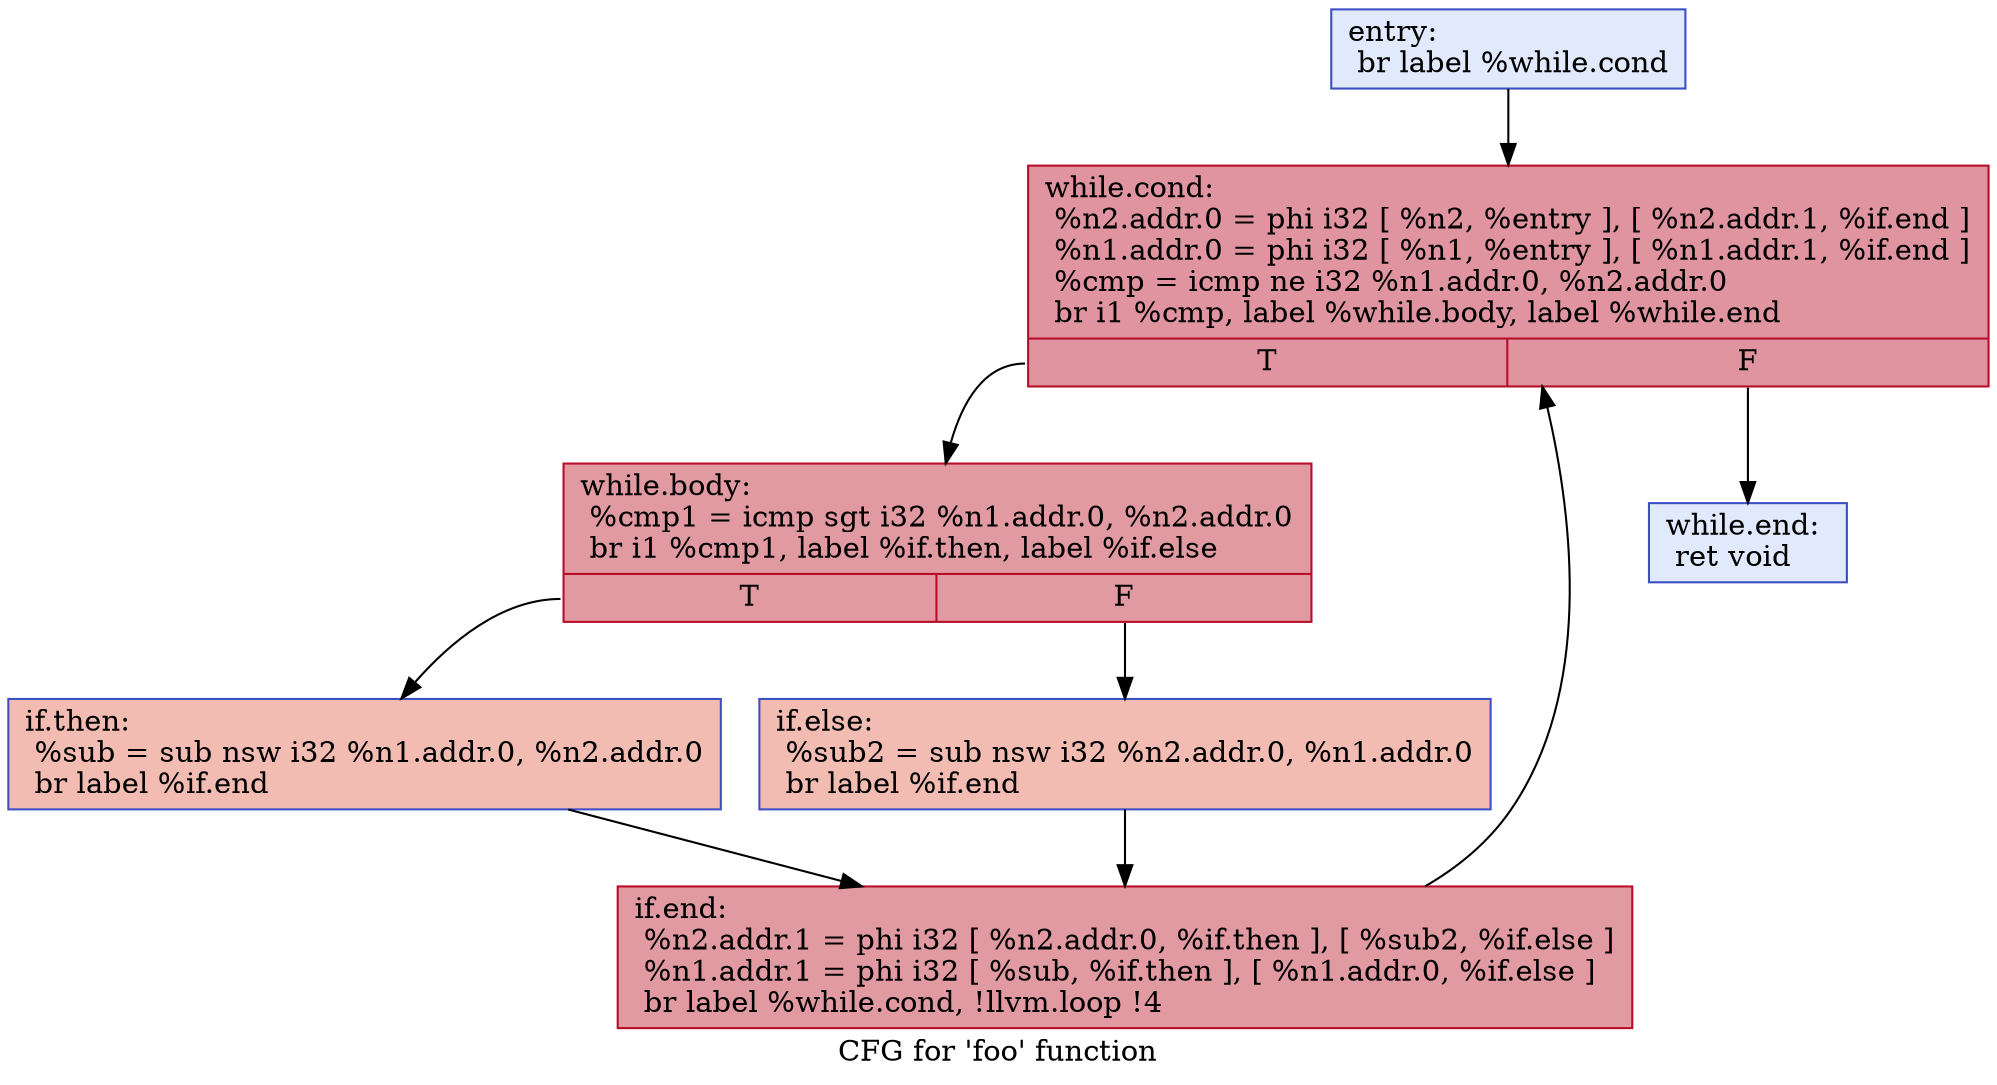 digraph "CFG for 'foo' function" {
	label="CFG for 'foo' function";

	Node0x55575b055500 [shape=record,color="#3d50c3ff", style=filled, fillcolor="#b9d0f970",label="{entry:\l  br label %while.cond\l}"];
	Node0x55575b055500 -> Node0x55575b0555b0;
	Node0x55575b0555b0 [shape=record,color="#b70d28ff", style=filled, fillcolor="#b70d2870",label="{while.cond:                                       \l  %n2.addr.0 = phi i32 [ %n2, %entry ], [ %n2.addr.1, %if.end ]\l  %n1.addr.0 = phi i32 [ %n1, %entry ], [ %n1.addr.1, %if.end ]\l  %cmp = icmp ne i32 %n1.addr.0, %n2.addr.0\l  br i1 %cmp, label %while.body, label %while.end\l|{<s0>T|<s1>F}}"];
	Node0x55575b0555b0:s0 -> Node0x55575b055ae0;
	Node0x55575b0555b0:s1 -> Node0x55575b055bc0;
	Node0x55575b055ae0 [shape=record,color="#b70d28ff", style=filled, fillcolor="#bb1b2c70",label="{while.body:                                       \l  %cmp1 = icmp sgt i32 %n1.addr.0, %n2.addr.0\l  br i1 %cmp1, label %if.then, label %if.else\l|{<s0>T|<s1>F}}"];
	Node0x55575b055ae0:s0 -> Node0x55575b055e00;
	Node0x55575b055ae0:s1 -> Node0x55575b055e70;
	Node0x55575b055e00 [shape=record,color="#3d50c3ff", style=filled, fillcolor="#e1675170",label="{if.then:                                          \l  %sub = sub nsw i32 %n1.addr.0, %n2.addr.0\l  br label %if.end\l}"];
	Node0x55575b055e00 -> Node0x55575b055700;
	Node0x55575b055e70 [shape=record,color="#3d50c3ff", style=filled, fillcolor="#e1675170",label="{if.else:                                          \l  %sub2 = sub nsw i32 %n2.addr.0, %n1.addr.0\l  br label %if.end\l}"];
	Node0x55575b055e70 -> Node0x55575b055700;
	Node0x55575b055700 [shape=record,color="#b70d28ff", style=filled, fillcolor="#bb1b2c70",label="{if.end:                                           \l  %n2.addr.1 = phi i32 [ %n2.addr.0, %if.then ], [ %sub2, %if.else ]\l  %n1.addr.1 = phi i32 [ %sub, %if.then ], [ %n1.addr.0, %if.else ]\l  br label %while.cond, !llvm.loop !4\l}"];
	Node0x55575b055700 -> Node0x55575b0555b0;
	Node0x55575b055bc0 [shape=record,color="#3d50c3ff", style=filled, fillcolor="#b9d0f970",label="{while.end:                                        \l  ret void\l}"];
}

